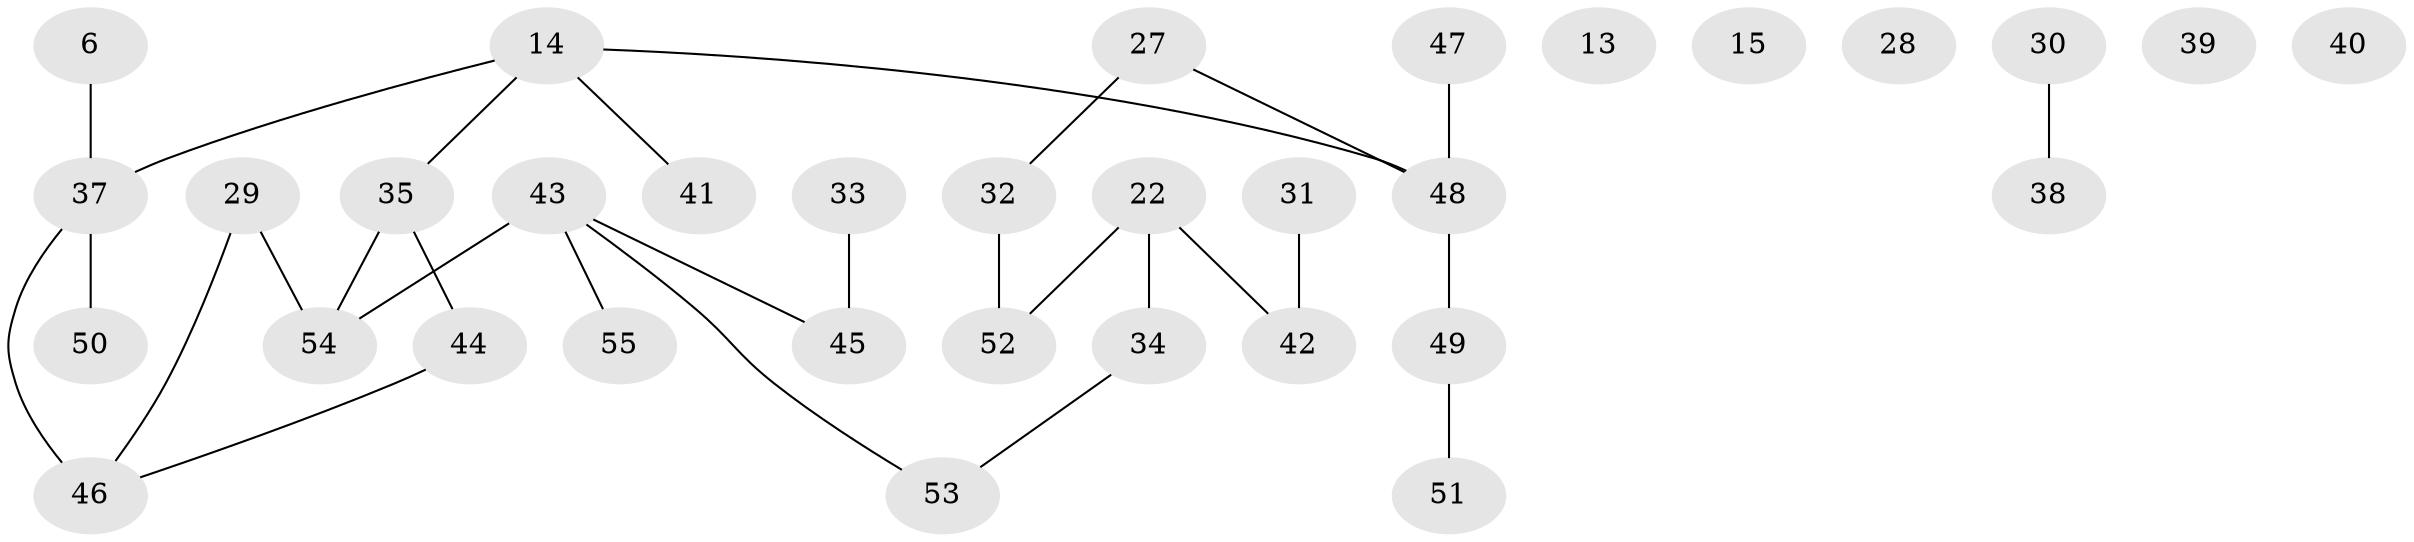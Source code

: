 // original degree distribution, {3: 0.2727272727272727, 2: 0.34545454545454546, 1: 0.21818181818181817, 5: 0.01818181818181818, 0: 0.09090909090909091, 6: 0.01818181818181818, 4: 0.03636363636363636}
// Generated by graph-tools (version 1.1) at 2025/43/03/04/25 21:43:49]
// undirected, 33 vertices, 29 edges
graph export_dot {
graph [start="1"]
  node [color=gray90,style=filled];
  6;
  13;
  14;
  15;
  22;
  27;
  28;
  29 [super="+20"];
  30;
  31;
  32 [super="+16"];
  33;
  34;
  35;
  37 [super="+7"];
  38;
  39;
  40;
  41 [super="+10+21"];
  42 [super="+3"];
  43 [super="+12+26"];
  44;
  45 [super="+17"];
  46 [super="+25"];
  47;
  48 [super="+2+8+23"];
  49;
  50 [super="+18+24"];
  51;
  52 [super="+1"];
  53;
  54 [super="+9+36"];
  55;
  6 -- 37;
  14 -- 35;
  14 -- 37 [weight=2];
  14 -- 48 [weight=2];
  14 -- 41;
  22 -- 34;
  22 -- 42;
  22 -- 52 [weight=2];
  27 -- 48;
  27 -- 32;
  29 -- 46;
  29 -- 54;
  30 -- 38;
  31 -- 42;
  32 -- 52 [weight=2];
  33 -- 45;
  34 -- 53;
  35 -- 44;
  35 -- 54 [weight=2];
  37 -- 46 [weight=2];
  37 -- 50;
  43 -- 53;
  43 -- 45;
  43 -- 54;
  43 -- 55;
  44 -- 46;
  47 -- 48;
  48 -- 49;
  49 -- 51;
}
